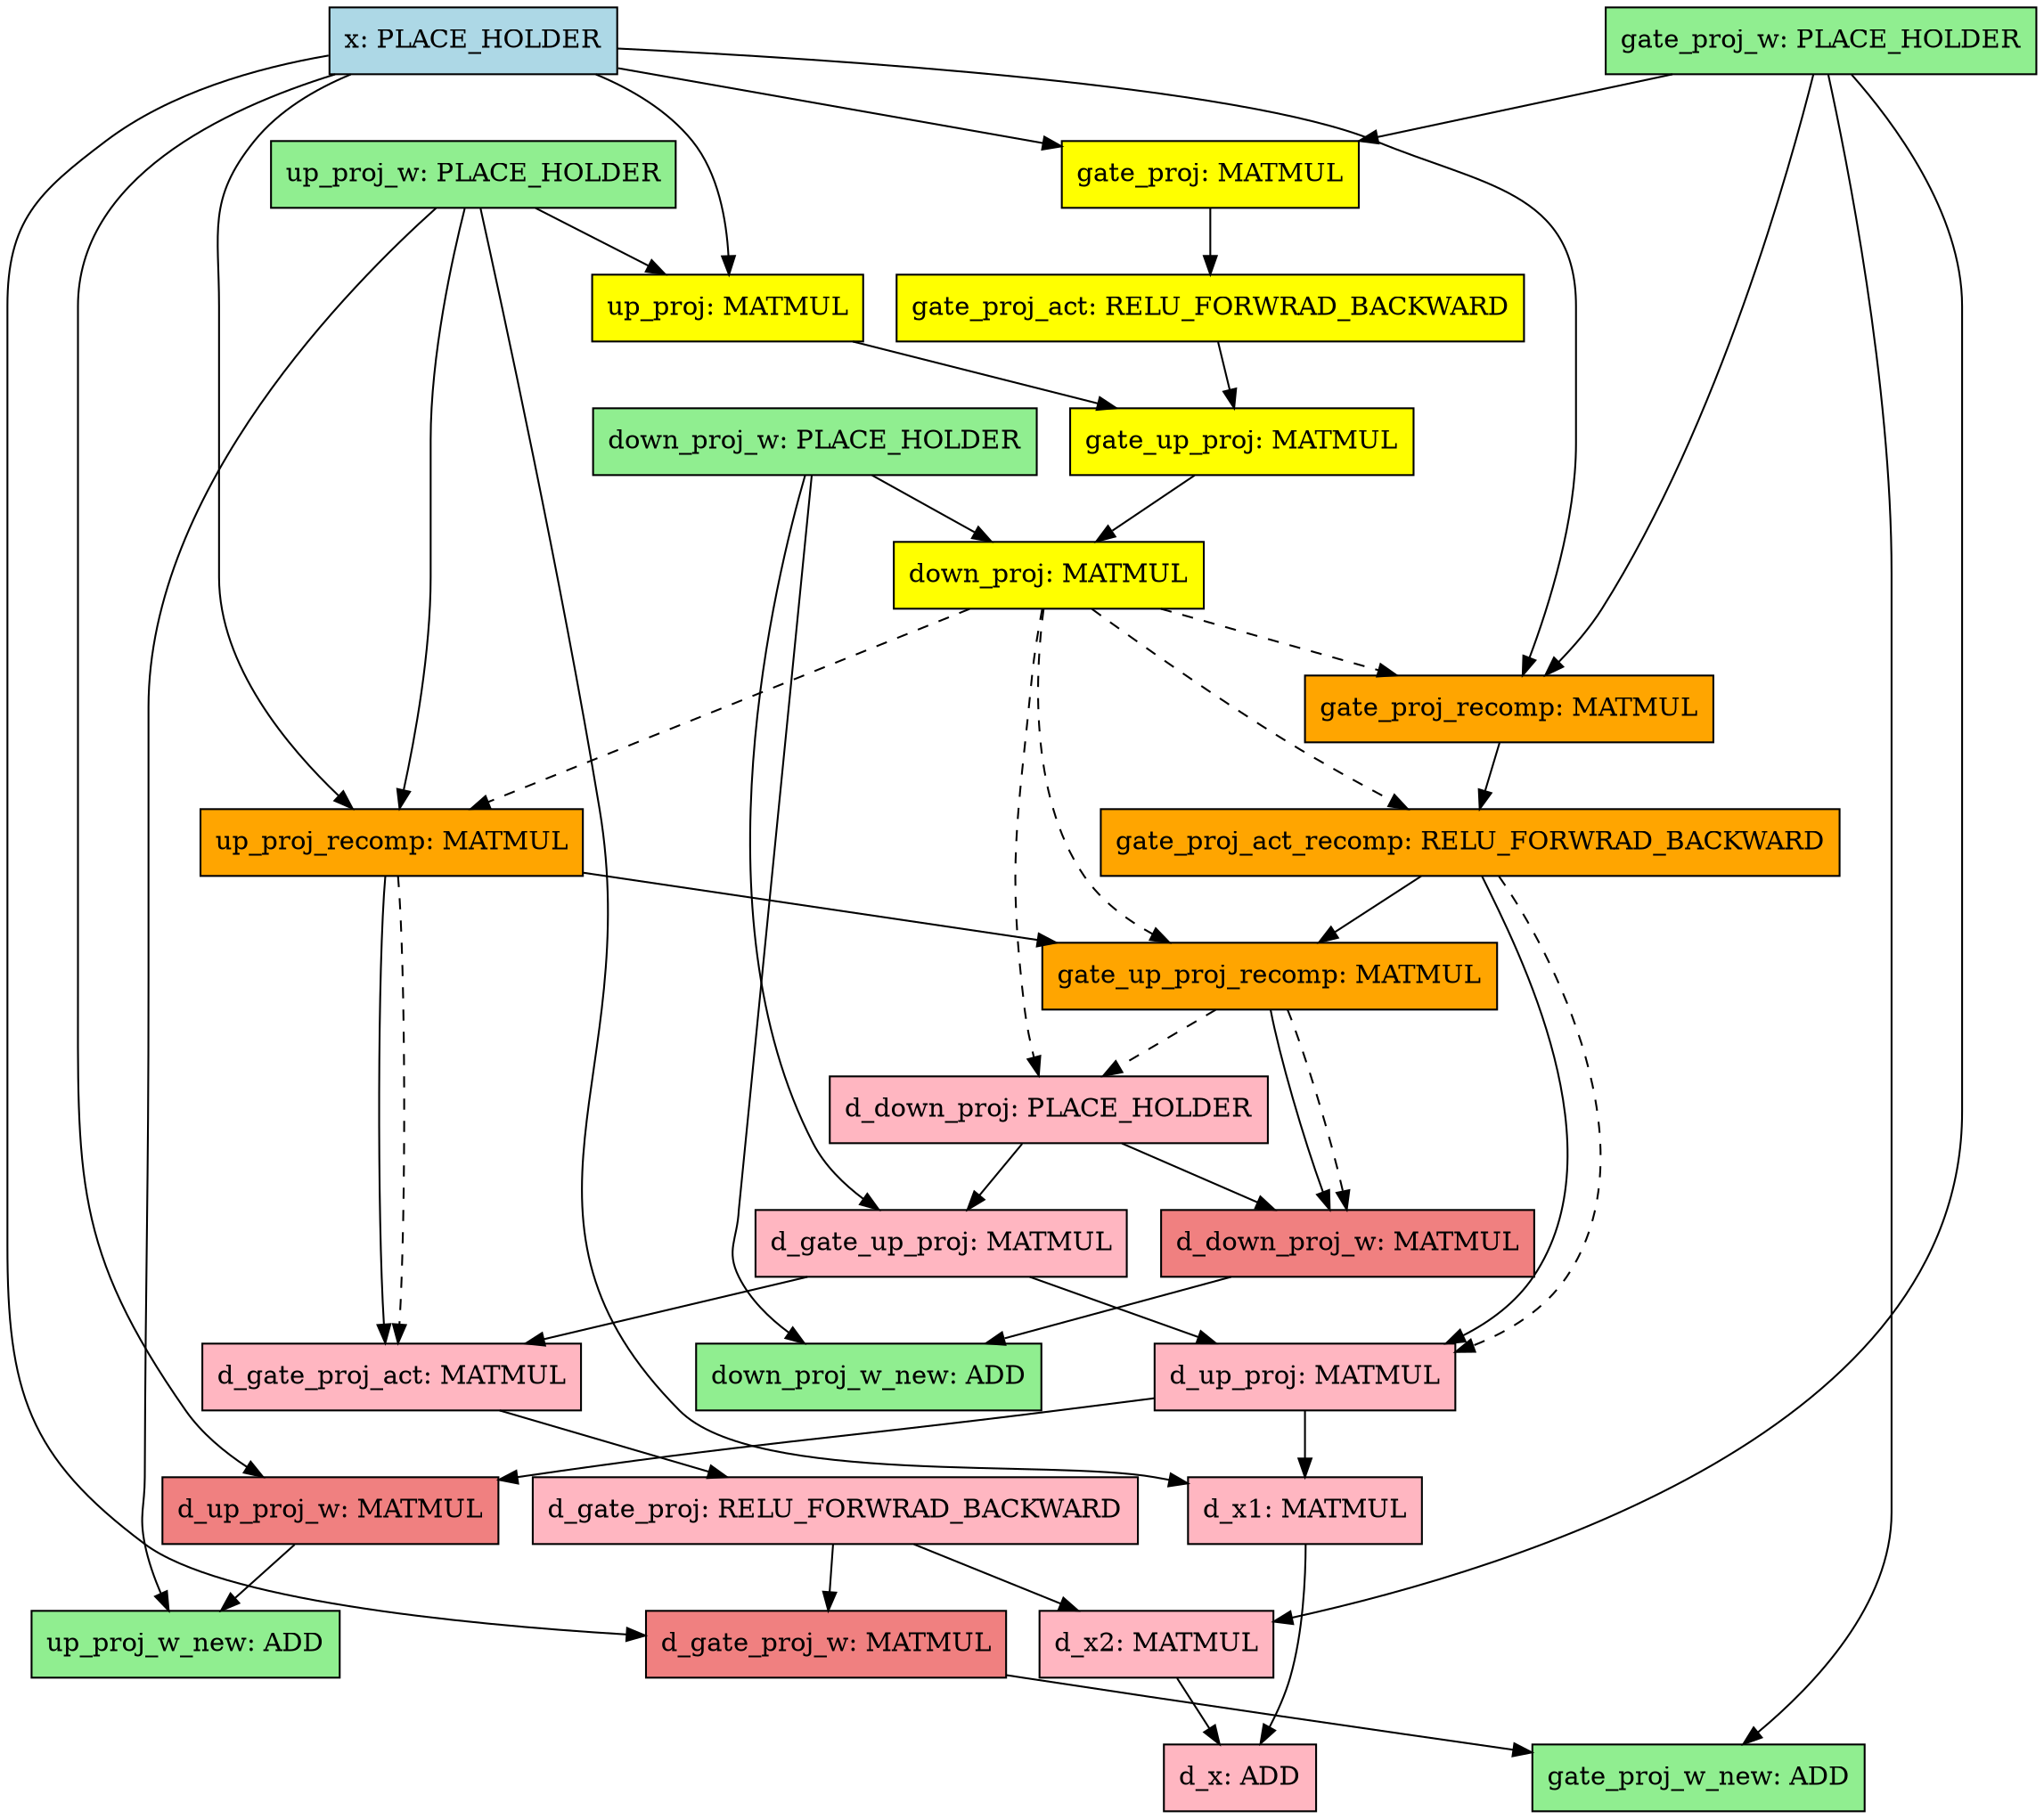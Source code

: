 digraph {
	graph [bb="0,0,1043,972"];
	node [label="\N"];
	x	[fillcolor=lightblue,
		height=0.5,
		label="x: PLACE_HOLDER",
		pos="244,954",
		shape=rect,
		style=filled,
		width=1.9861];
	gate_proj	[fillcolor=yellow,
		height=0.5,
		label="gate_proj: MATMUL",
		pos="619,882",
		shape=rect,
		style=filled,
		width=2.0556];
	x -> gate_proj	[pos="e,544.82,896.85 315.86,939.59 378.37,927.92 469,911 534.88,898.7",
		style=solid];
	up_proj	[fillcolor=yellow,
		height=0.5,
		label="up_proj: MATMUL",
		pos="374,810",
		shape=rect,
		style=filled,
		width=1.875];
	x -> up_proj	[pos="e,374.39,828.28 303.21,935.94 321.93,927.84 341.08,916.27 354,900 367.82,882.61 372.5,857.56 373.91,838.46",
		style=solid];
	gate_proj_recomp	[fillcolor=orange,
		height=0.5,
		label="gate_proj_recomp: MATMUL",
		pos="783,594",
		shape=rect,
		style=filled,
		width=2.8611];
	x -> gate_proj_recomp	[pos="e,787.65,612.34 315.82,949.75 426.83,943.89 634.34,929.33 702,900 757.82,875.81 806,871.84 806,811 806,811 806,811 806,737 806,696.7 \
796.86,650.78 790.1,622.34",
		style=solid];
	up_proj_recomp	[fillcolor=orange,
		height=0.5,
		label="up_proj_recomp: MATMUL",
		pos="201,522",
		shape=rect,
		style=filled,
		width=2.6944];
	x -> up_proj_recomp	[pos="e,181.69,540.18 183.58,935.88 164.87,927.81 145.83,916.26 133,900 107.95,868.24 114,851.45 114,811 114,811 114,811 114,665 114,618.16 \
148.84,573.74 174.43,547.43",
		style=solid];
	d_up_proj_w	[fillcolor=lightcoral,
		height=0.5,
		label="d_up_proj_w: MATMUL",
		pos="176,162",
		shape=rect,
		style=filled,
		width=2.3333];
	x -> d_up_proj_w	[pos="e,138.34,180.21 174.26,935.94 114.5,916.67 38,878.76 38,811 38,811 38,811 38,449 38,342.28 34.445,303.17 96,216 104.67,203.73 117.16,\
193.52 129.7,185.45",
		style=solid];
	d_gate_proj_w	[fillcolor=lightcoral,
		height=0.5,
		label="d_gate_proj_w: MATMUL",
		pos="425,90",
		shape=rect,
		style=filled,
		width=2.5139];
	x -> d_gate_proj_w	[pos="e,334.47,95.828 172.46,945.34 134.84,938.4 89.678,925.18 56,900 18.57,872.02 0,857.73 0,811 0,811 0,811 0,305 0,224.5 17.68,191.06 \
83,144 120.69,116.85 237.62,103.16 324.32,96.577",
		style=solid];
	gate_proj_w	[fillcolor=lightgreen,
		height=0.5,
		label="gate_proj_w: PLACE_HOLDER",
		pos="935,954",
		shape=rect,
		style=filled,
		width=3];
	gate_proj_w -> gate_proj	[pos="e,693.24,899.45 858.1,935.97 811.19,925.57 751.18,912.28 703.02,901.61",
		style=solid];
	gate_proj_w -> gate_proj_recomp	[pos="e,796.83,612.44 930.18,935.84 916.5,888.4 874.88,752.13 820,648 815.11,638.72 808.85,629.14 802.88,620.73",
		style=solid];
	d_x2	[fillcolor=lightpink,
		height=0.5,
		label="d_x2: MATMUL",
		pos="592,90",
		shape=rect,
		style=filled,
		width=1.625];
	gate_proj_w -> d_x2	[pos="e,650.7,102.42 951.49,935.77 973.84,910.53 1011,861.05 1011,811 1011,811 1011,811 1011,377 1011,209.31 779.23,132.85 660.44,104.68",
		style=solid];
	gate_proj_w_new	[fillcolor=lightgreen,
		height=0.5,
		label="gate_proj_w_new: ADD",
		pos="877,18",
		shape=rect,
		style=filled,
		width=2.4028];
	gate_proj_w -> gate_proj_w_new	[pos="e,898.78,36.174 938.92,935.7 948.63,891.31 973,769.68 973,667 973,667 973,667 973,161 973,112.85 934.66,68.848 906.44,42.978",
		style=solid];
	gate_proj_act	[fillcolor=yellow,
		height=0.5,
		label="gate_proj_act: RELU_FORWRAD_BACKWARD",
		pos="619,810",
		shape=rect,
		style=filled,
		width=4.4167];
	gate_proj -> gate_proj_act	[pos="e,619,828.1 619,863.7 619,855.98 619,846.71 619,838.11",
		style=solid];
	gate_up_proj	[fillcolor=yellow,
		height=0.5,
		label="gate_up_proj: MATMUL",
		pos="634,738",
		shape=rect,
		style=filled,
		width=2.4028];
	gate_proj_act -> gate_up_proj	[pos="e,630.33,756.1 622.71,791.7 624.36,783.98 626.35,774.71 628.19,766.11",
		style=solid];
	up_proj_w	[fillcolor=lightgreen,
		height=0.5,
		label="up_proj_w: PLACE_HOLDER",
		pos="244,882",
		shape=rect,
		style=filled,
		width=2.8194];
	up_proj_w -> up_proj	[pos="e,342.08,828.19 275.8,863.88 293.11,854.55 314.72,842.92 333.26,832.94",
		style=solid];
	up_proj_w -> up_proj_recomp	[pos="e,204.84,540.39 239.14,863.67 232.13,837.08 220,784.5 220,739 220,739 220,739 220,665 220,624.86 212.45,578.9 206.87,550.4",
		style=solid];
	d_x1	[fillcolor=lightpink,
		height=0.5,
		label="d_x1: MATMUL",
		pos="673,162",
		shape=rect,
		style=filled,
		width=1.625];
	up_proj_w -> d_x1	[pos="e,614.09,175.87 247.15,863.93 266.31,760.09 366.48,217.48 368,216 404.26,180.66 543.22,189.27 593,180 596.63,179.32 600.36,178.61 \
604.11,177.87",
		style=solid];
	up_proj_w_new	[fillcolor=lightgreen,
		height=0.5,
		label="up_proj_w_new: ADD",
		pos="101,90",
		shape=rect,
		style=filled,
		width=2.2222];
	up_proj_w -> up_proj_w_new	[pos="e,93.626,108.31 224.73,863.72 180.6,822.14 76,711.32 76,595 76,595 76,595 76,449 76,313.41 59.369,277.52 83,144 84.541,135.29 87.261,\
126.08 90.127,117.82",
		style=solid];
	up_proj -> gate_up_proj	[pos="e,570.45,756.11 437.27,791.97 474.55,781.93 521.86,769.19 560.75,758.72",
		style=solid];
	down_proj	[fillcolor=yellow,
		height=0.5,
		label="down_proj: MATMUL",
		pos="539,666",
		shape=rect,
		style=filled,
		width=2.1528];
	gate_up_proj -> down_proj	[pos="e,562.21,684.1 610.52,719.7 598.44,710.8 583.55,699.82 570.48,690.2",
		style=solid];
	down_proj_w	[fillcolor=lightgreen,
		height=0.5,
		label="down_proj_w: PLACE_HOLDER",
		pos="418,738",
		shape=rect,
		style=filled,
		width=3.0972];
	down_proj_w -> down_proj	[pos="e,509.29,684.19 447.6,719.88 463.57,710.64 483.46,699.13 500.61,689.21",
		style=solid];
	d_gate_up_proj	[fillcolor=lightpink,
		height=0.5,
		label="d_gate_up_proj: MATMUL",
		pos="485,306",
		shape=rect,
		style=filled,
		width=2.6111];
	down_proj_w -> d_gate_up_proj	[pos="e,454.94,324.04 413.12,719.98 398.2,664.48 357.9,485.05 421,360 426.9,348.31 436.66,338.25 446.8,330.13",
		style=solid];
	down_proj_w_new	[fillcolor=lightgreen,
		height=0.5,
		label="down_proj_w_new: ADD",
		pos="467,234",
		shape=rect,
		style=filled,
		width=2.4861];
	down_proj_w -> down_proj_w_new	[pos="e,421.97,252.14 416.66,719.6 414.36,690.07 409.49,628.25 405,576 394,448.06 319.69,400.28 382,288 389.13,275.15 400.81,265.01 413.27,\
257.19",
		style=solid];
	down_proj -> gate_proj_recomp	[pos="e,723.36,612.11 598.38,647.97 633.06,638.01 677.01,625.41 713.33,614.99",
		style=dashed];
	gate_proj_act_recomp	[fillcolor=orange,
		height=0.5,
		label="gate_proj_act_recomp: RELU_FORWRAD_BACKWARD",
		pos="756,522",
		shape=rect,
		style=filled,
		width=5.2361];
	down_proj -> gate_proj_act_recomp	[pos="e,727.89,540.18 564.13,647.67 590.55,629.53 633.43,600.36 671,576 686.73,565.8 704.29,554.78 719.35,545.46",
		style=dashed];
	down_proj -> up_proj_recomp	[pos="e,241.65,540.08 498.23,647.87 436.23,621.82 318.36,572.3 251.18,544.08",
		style=dashed];
	gate_up_proj_recomp	[fillcolor=orange,
		height=0.5,
		label="gate_up_proj_recomp: MATMUL",
		pos="650,450",
		shape=rect,
		style=filled,
		width=3.2083];
	down_proj -> gate_up_proj_recomp	[pos="e,601.89,468.18 536.33,647.81 532.4,616.41 528.41,548.88 558,504 566.57,491 579.51,480.8 592.99,472.98",
		style=dashed];
	d_down_proj	[fillcolor=lightpink,
		height=0.5,
		label="d_down_proj: PLACE_HOLDER",
		pos="541,378",
		shape=rect,
		style=filled,
		width=3.0694];
	down_proj -> d_down_proj	[pos="e,534.35,396.37 535.58,647.94 528.37,609.29 513.16,512.18 525,432 526.28,423.35 528.67,414.15 531.22,405.89",
		style=dashed];
	gate_proj_recomp -> gate_proj_act_recomp	[pos="e,762.6,540.1 776.33,575.7 773.29,567.81 769.62,558.3 766.24,549.55",
		style=solid];
	gate_proj_act_recomp -> gate_up_proj_recomp	[pos="e,676.03,468.19 730.07,503.88 716.34,494.81 699.29,483.55 684.46,473.76",
		style=solid];
	d_up_proj	[fillcolor=lightpink,
		height=0.5,
		label="d_up_proj: MATMUL",
		pos="673,234",
		shape=rect,
		style=filled,
		width=2.0972];
	gate_proj_act_recomp -> d_up_proj	[pos="e,738.96,252.1 761.69,503.83 780.2,462.83 830.41,357.47 785,288 776.01,274.25 762.58,264.04 748.09,256.48",
		style=solid];
	gate_proj_act_recomp -> d_up_proj	[pos="e,748.82,249.15 770.78,503.83 798.2,462.83 848.41,357.47 803,288 792.53,271.98 776.02,260.77 758.22,252.94",
		style=dashed];
	up_proj_recomp -> gate_up_proj_recomp	[pos="e,540.82,468.02 298.15,505.85 366.37,495.22 458.03,480.93 530.69,469.6",
		style=solid];
	d_gate_proj_act	[fillcolor=lightpink,
		height=0.5,
		label="d_gate_proj_act: MATMUL",
		pos="201,234",
		shape=rect,
		style=filled,
		width=2.6528];
	up_proj_recomp -> d_gate_proj_act	[pos="e,197.56,252.31 197.59,503.97 193.41,456.29 193.15,321.18 196.81,262.63",
		style=solid];
	up_proj_recomp -> d_gate_proj_act	[pos="e,204.44,252.31 204.41,503.97 208.59,456.29 208.85,321.18 205.19,262.63",
		style=dashed];
	gate_up_proj_recomp -> d_down_proj	[pos="e,567.77,396.19 623.34,431.88 609.22,422.81 591.69,411.55 576.44,401.76",
		style=dashed];
	d_down_proj_w	[fillcolor=lightcoral,
		height=0.5,
		label="d_down_proj_w: MATMUL",
		pos="691,306",
		shape=rect,
		style=filled,
		width=2.6111];
	gate_up_proj_recomp -> d_down_proj_w	[pos="e,681.45,324.19 650.36,431.87 654.83,407.46 667.56,362.43 677.9,333.64",
		style=solid];
	gate_up_proj_recomp -> d_down_proj_w	[pos="e,690.63,324.19 659.53,431.87 669.12,407.56 682.32,362.82 688.63,334.01",
		style=dashed];
	d_down_proj -> d_gate_up_proj	[pos="e,498.68,324.1 527.16,359.7 520.51,351.39 512.42,341.28 505.11,332.14",
		style=solid];
	d_down_proj -> d_down_proj_w	[pos="e,654.43,324.07 577.69,359.88 598.02,350.39 623.47,338.51 645.1,328.42",
		style=solid];
	d_gate_up_proj -> d_gate_proj_act	[pos="e,270.42,252.11 415.89,287.97 374.91,277.87 322.83,265.03 280.2,254.52",
		style=solid];
	d_gate_up_proj -> d_up_proj	[pos="e,627.16,252.07 530.99,287.88 557.15,278.14 590.09,265.87 617.65,255.61",
		style=solid];
	d_down_proj_w -> down_proj_w_new	[pos="e,521.75,252.11 636.49,287.97 604.78,278.06 564.64,265.51 531.39,255.12",
		style=solid];
	d_gate_proj	[fillcolor=lightpink,
		height=0.5,
		label="d_gate_proj: RELU_FORWRAD_BACKWARD",
		pos="431,162",
		shape=rect,
		style=filled,
		width=4.25];
	d_gate_proj_act -> d_gate_proj	[pos="e,374.78,180.11 256.97,215.97 289.53,206.06 330.74,193.51 364.89,183.12",
		style=solid];
	d_up_proj -> d_x1	[pos="e,673,180.1 673,215.7 673,207.98 673,198.71 673,190.11",
		style=solid];
	d_up_proj -> d_up_proj_w	[pos="e,260.11,178.61 597.23,220.73 586.42,219.08 575.43,217.46 565,216 436.95,198.14 401.72,199.83 270.17,180.13",
		style=solid];
	d_x	[fillcolor=lightpink,
		height=0.5,
		label="d_x: ADD",
		pos="635,18",
		shape=rect,
		style=filled,
		width=1.1111];
	d_x1 -> d_x	[pos="e,644.22,36.21 671.69,143.97 669.98,125.83 666.31,96.426 659,72 656.34,63.097 652.49,53.748 648.65,45.423",
		style=solid];
	d_up_proj_w -> up_proj_w_new	[pos="e,119.33,108.1 157.46,143.7 148.2,135.05 136.84,124.45 126.74,115.03",
		style=solid];
	d_gate_proj -> d_x2	[pos="e,552.74,108.07 470.39,143.88 492.39,134.31 520.01,122.3 543.36,112.15",
		style=solid];
	d_gate_proj -> d_gate_proj_w	[pos="e,426.47,108.1 429.52,143.7 428.86,135.98 428.06,126.71 427.32,118.11",
		style=solid];
	d_x2 -> d_x	[pos="e,624.49,36.104 602.63,71.697 607.63,63.559 613.69,53.689 619.21,44.701",
		style=solid];
	d_gate_proj_w -> gate_proj_w_new	[pos="e,790.24,31.507 515.62,73.36 518.45,72.898 521.25,72.443 524,72 610.45,58.089 709.01,43.387 779.98,33.006",
		style=solid];
}
